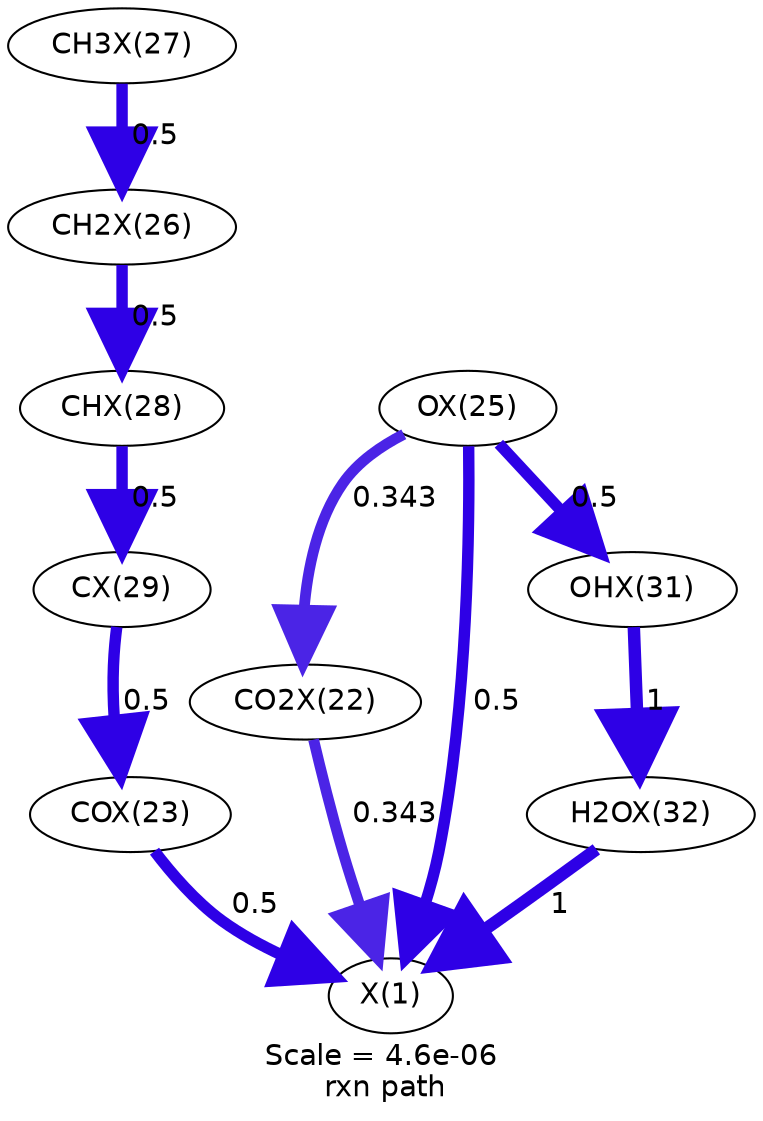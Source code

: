 digraph reaction_paths {
center=1;
s24 -> s22[fontname="Helvetica", penwidth=5.19, arrowsize=2.6, color="0.7, 0.843, 0.9"
, label=" 0.343"];
s25 -> s22[fontname="Helvetica", penwidth=5.48, arrowsize=2.74, color="0.7, 1, 0.9"
, label=" 0.5"];
s27 -> s22[fontname="Helvetica", penwidth=5.48, arrowsize=2.74, color="0.7, 1, 0.9"
, label=" 0.5"];
s34 -> s22[fontname="Helvetica", penwidth=6, arrowsize=3, color="0.7, 1.5, 0.9"
, label=" 1"];
s27 -> s24[fontname="Helvetica", penwidth=5.19, arrowsize=2.6, color="0.7, 0.843, 0.9"
, label=" 0.343"];
s31 -> s25[fontname="Helvetica", penwidth=5.48, arrowsize=2.74, color="0.7, 1, 0.9"
, label=" 0.5"];
s27 -> s33[fontname="Helvetica", penwidth=5.48, arrowsize=2.74, color="0.7, 1, 0.9"
, label=" 0.5"];
s29 -> s28[fontname="Helvetica", penwidth=5.48, arrowsize=2.74, color="0.7, 1, 0.9"
, label=" 0.5"];
s28 -> s30[fontname="Helvetica", penwidth=5.48, arrowsize=2.74, color="0.7, 1, 0.9"
, label=" 0.5"];
s30 -> s31[fontname="Helvetica", penwidth=5.48, arrowsize=2.74, color="0.7, 1, 0.9"
, label=" 0.5"];
s33 -> s34[fontname="Helvetica", penwidth=6, arrowsize=3, color="0.7, 1.5, 0.9"
, label=" 1"];
s22 [ fontname="Helvetica", label="X(1)"];
s24 [ fontname="Helvetica", label="CO2X(22)"];
s25 [ fontname="Helvetica", label="COX(23)"];
s27 [ fontname="Helvetica", label="OX(25)"];
s28 [ fontname="Helvetica", label="CH2X(26)"];
s29 [ fontname="Helvetica", label="CH3X(27)"];
s30 [ fontname="Helvetica", label="CHX(28)"];
s31 [ fontname="Helvetica", label="CX(29)"];
s33 [ fontname="Helvetica", label="OHX(31)"];
s34 [ fontname="Helvetica", label="H2OX(32)"];
 label = "Scale = 4.6e-06\l rxn path";
 fontname = "Helvetica";
}
